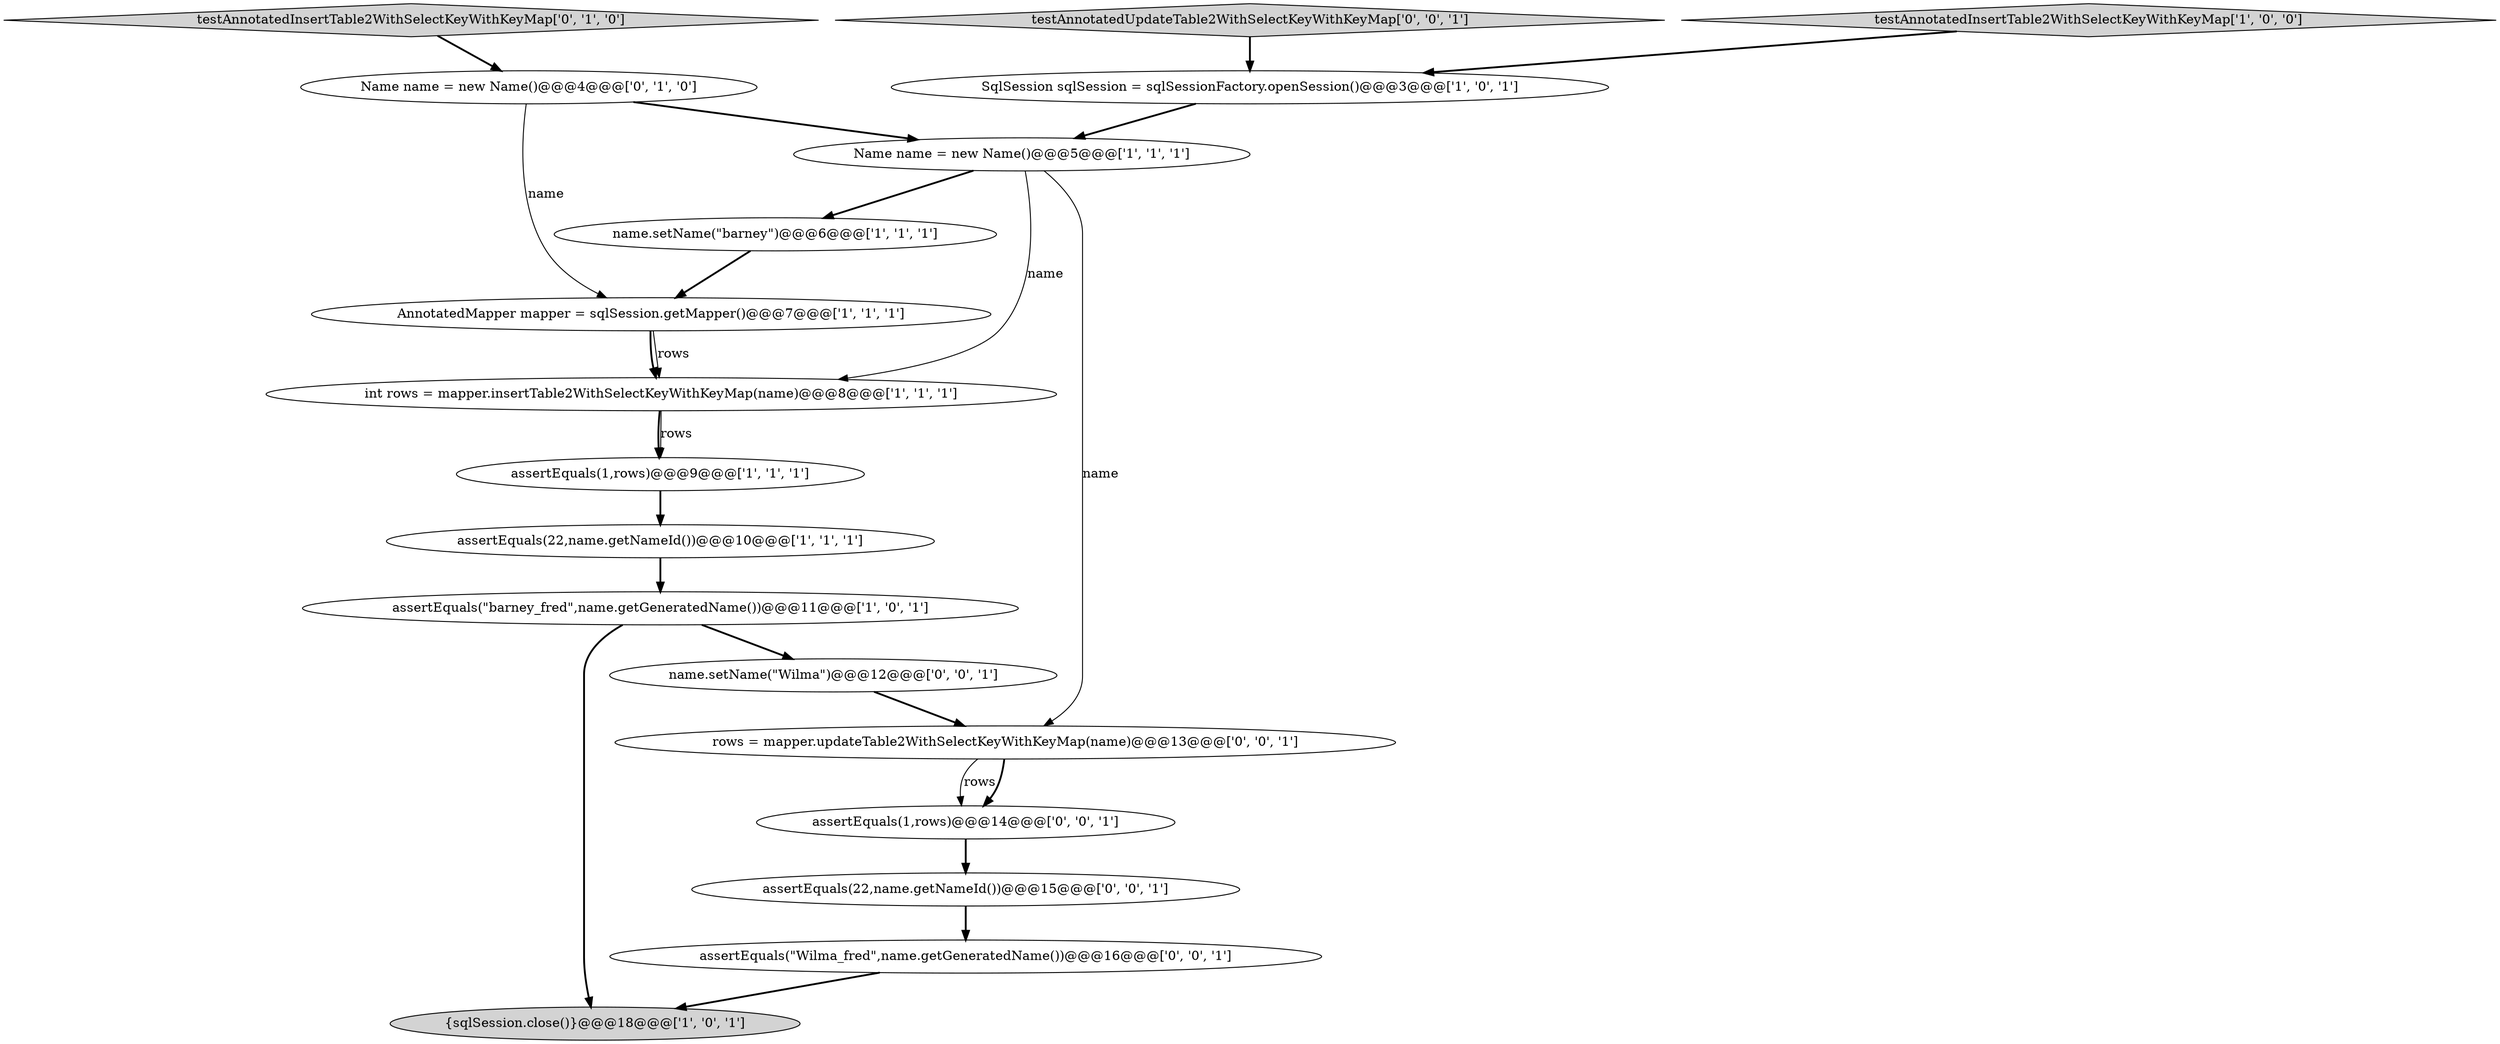 digraph {
9 [style = filled, label = "AnnotatedMapper mapper = sqlSession.getMapper()@@@7@@@['1', '1', '1']", fillcolor = white, shape = ellipse image = "AAA0AAABBB1BBB"];
5 [style = filled, label = "assertEquals(1,rows)@@@9@@@['1', '1', '1']", fillcolor = white, shape = ellipse image = "AAA0AAABBB1BBB"];
0 [style = filled, label = "{sqlSession.close()}@@@18@@@['1', '0', '1']", fillcolor = lightgray, shape = ellipse image = "AAA0AAABBB1BBB"];
8 [style = filled, label = "testAnnotatedInsertTable2WithSelectKeyWithKeyMap['1', '0', '0']", fillcolor = lightgray, shape = diamond image = "AAA0AAABBB1BBB"];
14 [style = filled, label = "assertEquals(22,name.getNameId())@@@15@@@['0', '0', '1']", fillcolor = white, shape = ellipse image = "AAA0AAABBB3BBB"];
15 [style = filled, label = "name.setName(\"Wilma\")@@@12@@@['0', '0', '1']", fillcolor = white, shape = ellipse image = "AAA0AAABBB3BBB"];
3 [style = filled, label = "int rows = mapper.insertTable2WithSelectKeyWithKeyMap(name)@@@8@@@['1', '1', '1']", fillcolor = white, shape = ellipse image = "AAA0AAABBB1BBB"];
2 [style = filled, label = "Name name = new Name()@@@5@@@['1', '1', '1']", fillcolor = white, shape = ellipse image = "AAA0AAABBB1BBB"];
16 [style = filled, label = "assertEquals(\"Wilma_fred\",name.getGeneratedName())@@@16@@@['0', '0', '1']", fillcolor = white, shape = ellipse image = "AAA0AAABBB3BBB"];
10 [style = filled, label = "Name name = new Name()@@@4@@@['0', '1', '0']", fillcolor = white, shape = ellipse image = "AAA0AAABBB2BBB"];
12 [style = filled, label = "assertEquals(1,rows)@@@14@@@['0', '0', '1']", fillcolor = white, shape = ellipse image = "AAA0AAABBB3BBB"];
13 [style = filled, label = "rows = mapper.updateTable2WithSelectKeyWithKeyMap(name)@@@13@@@['0', '0', '1']", fillcolor = white, shape = ellipse image = "AAA0AAABBB3BBB"];
4 [style = filled, label = "SqlSession sqlSession = sqlSessionFactory.openSession()@@@3@@@['1', '0', '1']", fillcolor = white, shape = ellipse image = "AAA0AAABBB1BBB"];
7 [style = filled, label = "assertEquals(\"barney_fred\",name.getGeneratedName())@@@11@@@['1', '0', '1']", fillcolor = white, shape = ellipse image = "AAA0AAABBB1BBB"];
17 [style = filled, label = "testAnnotatedUpdateTable2WithSelectKeyWithKeyMap['0', '0', '1']", fillcolor = lightgray, shape = diamond image = "AAA0AAABBB3BBB"];
11 [style = filled, label = "testAnnotatedInsertTable2WithSelectKeyWithKeyMap['0', '1', '0']", fillcolor = lightgray, shape = diamond image = "AAA0AAABBB2BBB"];
6 [style = filled, label = "assertEquals(22,name.getNameId())@@@10@@@['1', '1', '1']", fillcolor = white, shape = ellipse image = "AAA0AAABBB1BBB"];
1 [style = filled, label = "name.setName(\"barney\")@@@6@@@['1', '1', '1']", fillcolor = white, shape = ellipse image = "AAA0AAABBB1BBB"];
14->16 [style = bold, label=""];
16->0 [style = bold, label=""];
15->13 [style = bold, label=""];
9->3 [style = solid, label="rows"];
2->1 [style = bold, label=""];
13->12 [style = solid, label="rows"];
7->0 [style = bold, label=""];
4->2 [style = bold, label=""];
1->9 [style = bold, label=""];
3->5 [style = bold, label=""];
13->12 [style = bold, label=""];
5->6 [style = bold, label=""];
11->10 [style = bold, label=""];
12->14 [style = bold, label=""];
2->3 [style = solid, label="name"];
10->9 [style = solid, label="name"];
9->3 [style = bold, label=""];
7->15 [style = bold, label=""];
10->2 [style = bold, label=""];
8->4 [style = bold, label=""];
6->7 [style = bold, label=""];
3->5 [style = solid, label="rows"];
2->13 [style = solid, label="name"];
17->4 [style = bold, label=""];
}

